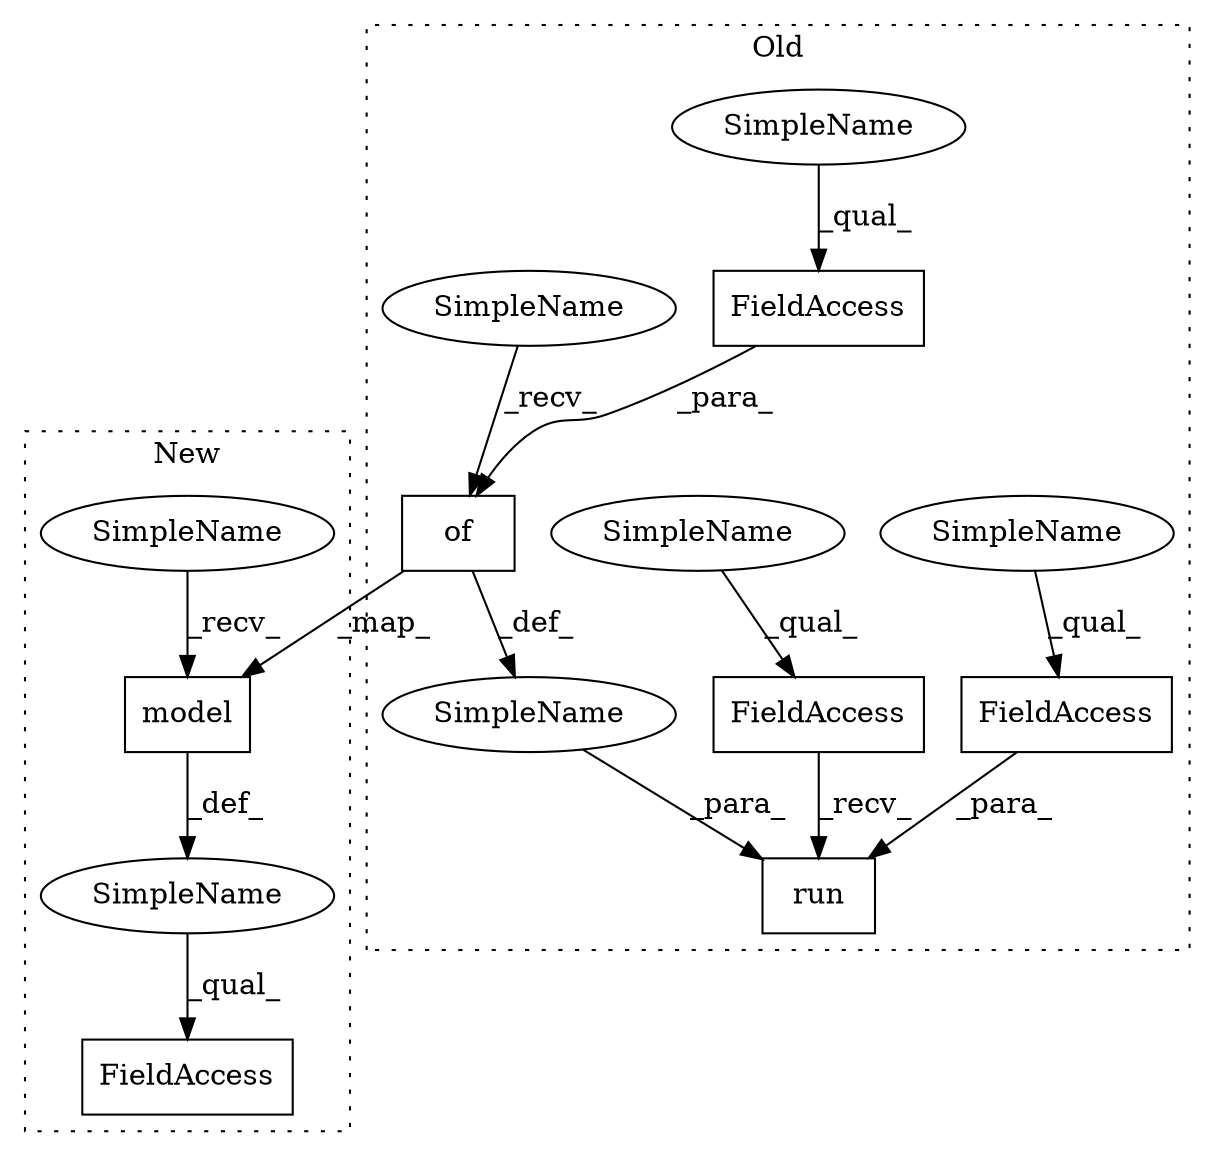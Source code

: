 digraph G {
subgraph cluster0 {
1 [label="of" a="32" s="2224,2246" l="3,1" shape="box"];
3 [label="run" a="32" s="2201,2247" l="4,1" shape="box"];
4 [label="FieldAccess" a="22" s="2191" l="9" shape="box"];
5 [label="FieldAccess" a="22" s="2227" l="6" shape="box"];
6 [label="FieldAccess" a="22" s="2205" l="14" shape="box"];
7 [label="SimpleName" a="42" s="" l="" shape="ellipse"];
10 [label="SimpleName" a="42" s="2205" l="4" shape="ellipse"];
11 [label="SimpleName" a="42" s="2191" l="4" shape="ellipse"];
12 [label="SimpleName" a="42" s="2227" l="4" shape="ellipse"];
13 [label="SimpleName" a="42" s="2220" l="3" shape="ellipse"];
label = "Old";
style="dotted";
}
subgraph cluster1 {
2 [label="model" a="32" s="1988,2006" l="6,1" shape="box"];
8 [label="SimpleName" a="42" s="" l="" shape="ellipse"];
9 [label="FieldAccess" a="22" s="1983" l="32" shape="box"];
14 [label="SimpleName" a="42" s="1983" l="4" shape="ellipse"];
label = "New";
style="dotted";
}
1 -> 7 [label="_def_"];
1 -> 2 [label="_map_"];
2 -> 8 [label="_def_"];
4 -> 3 [label="_recv_"];
5 -> 1 [label="_para_"];
6 -> 3 [label="_para_"];
7 -> 3 [label="_para_"];
8 -> 9 [label="_qual_"];
10 -> 6 [label="_qual_"];
11 -> 4 [label="_qual_"];
12 -> 5 [label="_qual_"];
13 -> 1 [label="_recv_"];
14 -> 2 [label="_recv_"];
}
